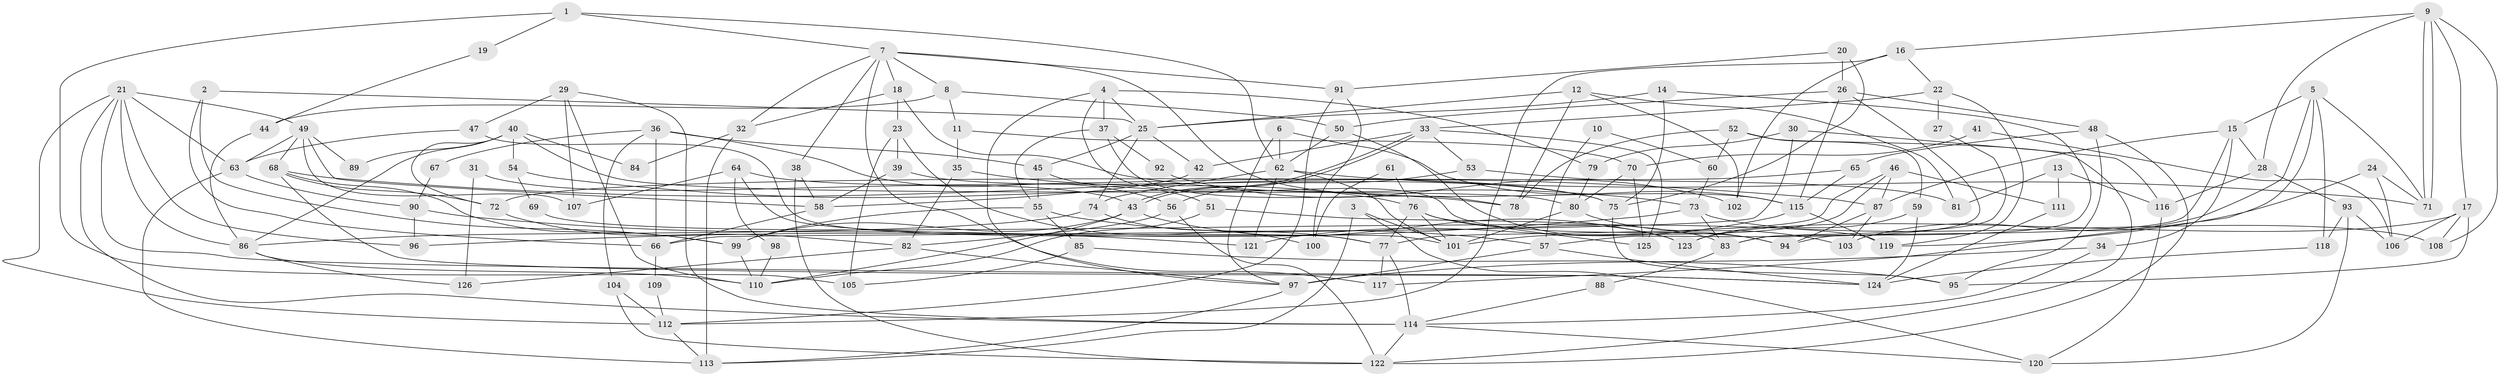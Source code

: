 // Generated by graph-tools (version 1.1) at 2025/11/02/27/25 16:11:24]
// undirected, 126 vertices, 252 edges
graph export_dot {
graph [start="1"]
  node [color=gray90,style=filled];
  1;
  2;
  3;
  4;
  5;
  6;
  7;
  8;
  9;
  10;
  11;
  12;
  13;
  14;
  15;
  16;
  17;
  18;
  19;
  20;
  21;
  22;
  23;
  24;
  25;
  26;
  27;
  28;
  29;
  30;
  31;
  32;
  33;
  34;
  35;
  36;
  37;
  38;
  39;
  40;
  41;
  42;
  43;
  44;
  45;
  46;
  47;
  48;
  49;
  50;
  51;
  52;
  53;
  54;
  55;
  56;
  57;
  58;
  59;
  60;
  61;
  62;
  63;
  64;
  65;
  66;
  67;
  68;
  69;
  70;
  71;
  72;
  73;
  74;
  75;
  76;
  77;
  78;
  79;
  80;
  81;
  82;
  83;
  84;
  85;
  86;
  87;
  88;
  89;
  90;
  91;
  92;
  93;
  94;
  95;
  96;
  97;
  98;
  99;
  100;
  101;
  102;
  103;
  104;
  105;
  106;
  107;
  108;
  109;
  110;
  111;
  112;
  113;
  114;
  115;
  116;
  117;
  118;
  119;
  120;
  121;
  122;
  123;
  124;
  125;
  126;
  1 -- 105;
  1 -- 7;
  1 -- 19;
  1 -- 62;
  2 -- 99;
  2 -- 25;
  2 -- 66;
  3 -- 120;
  3 -- 113;
  3 -- 101;
  4 -- 25;
  4 -- 94;
  4 -- 37;
  4 -- 79;
  4 -- 97;
  5 -- 15;
  5 -- 71;
  5 -- 103;
  5 -- 117;
  5 -- 118;
  6 -- 62;
  6 -- 97;
  6 -- 115;
  7 -- 117;
  7 -- 115;
  7 -- 8;
  7 -- 18;
  7 -- 32;
  7 -- 38;
  7 -- 91;
  8 -- 50;
  8 -- 11;
  8 -- 44;
  9 -- 71;
  9 -- 71;
  9 -- 16;
  9 -- 17;
  9 -- 28;
  9 -- 108;
  10 -- 60;
  10 -- 57;
  11 -- 35;
  11 -- 70;
  12 -- 25;
  12 -- 81;
  12 -- 78;
  12 -- 102;
  13 -- 111;
  13 -- 116;
  13 -- 81;
  14 -- 25;
  14 -- 83;
  14 -- 75;
  15 -- 87;
  15 -- 34;
  15 -- 28;
  15 -- 94;
  16 -- 22;
  16 -- 112;
  16 -- 102;
  17 -- 123;
  17 -- 95;
  17 -- 106;
  17 -- 108;
  18 -- 32;
  18 -- 23;
  18 -- 73;
  19 -- 44;
  20 -- 26;
  20 -- 91;
  20 -- 75;
  21 -- 63;
  21 -- 49;
  21 -- 86;
  21 -- 96;
  21 -- 112;
  21 -- 114;
  21 -- 124;
  22 -- 33;
  22 -- 119;
  22 -- 27;
  23 -- 77;
  23 -- 39;
  23 -- 105;
  24 -- 106;
  24 -- 71;
  24 -- 119;
  25 -- 45;
  25 -- 74;
  25 -- 42;
  26 -- 48;
  26 -- 115;
  26 -- 50;
  26 -- 57;
  27 -- 83;
  28 -- 93;
  28 -- 116;
  29 -- 114;
  29 -- 47;
  29 -- 107;
  29 -- 110;
  30 -- 66;
  30 -- 116;
  30 -- 79;
  31 -- 126;
  31 -- 43;
  32 -- 113;
  32 -- 84;
  33 -- 42;
  33 -- 43;
  33 -- 43;
  33 -- 53;
  33 -- 125;
  34 -- 97;
  34 -- 114;
  35 -- 76;
  35 -- 82;
  36 -- 104;
  36 -- 66;
  36 -- 45;
  36 -- 56;
  36 -- 67;
  37 -- 78;
  37 -- 55;
  37 -- 92;
  38 -- 58;
  38 -- 122;
  39 -- 75;
  39 -- 58;
  40 -- 86;
  40 -- 80;
  40 -- 54;
  40 -- 72;
  40 -- 84;
  40 -- 89;
  41 -- 106;
  41 -- 70;
  42 -- 58;
  43 -- 110;
  43 -- 99;
  43 -- 123;
  44 -- 86;
  45 -- 55;
  45 -- 51;
  46 -- 101;
  46 -- 77;
  46 -- 87;
  46 -- 111;
  47 -- 101;
  47 -- 63;
  48 -- 95;
  48 -- 122;
  48 -- 65;
  49 -- 68;
  49 -- 107;
  49 -- 58;
  49 -- 63;
  49 -- 89;
  50 -- 94;
  50 -- 62;
  51 -- 110;
  51 -- 83;
  52 -- 122;
  52 -- 59;
  52 -- 60;
  52 -- 78;
  53 -- 56;
  53 -- 81;
  54 -- 78;
  54 -- 69;
  55 -- 99;
  55 -- 57;
  55 -- 85;
  56 -- 82;
  56 -- 122;
  57 -- 97;
  57 -- 124;
  58 -- 66;
  59 -- 123;
  59 -- 124;
  60 -- 73;
  61 -- 100;
  61 -- 76;
  62 -- 71;
  62 -- 74;
  62 -- 101;
  62 -- 121;
  63 -- 90;
  63 -- 113;
  64 -- 77;
  64 -- 75;
  64 -- 98;
  64 -- 107;
  65 -- 72;
  65 -- 115;
  66 -- 109;
  67 -- 90;
  68 -- 124;
  68 -- 87;
  68 -- 72;
  68 -- 99;
  69 -- 119;
  70 -- 80;
  70 -- 125;
  72 -- 82;
  73 -- 108;
  73 -- 83;
  73 -- 96;
  74 -- 86;
  74 -- 100;
  75 -- 95;
  76 -- 125;
  76 -- 101;
  76 -- 77;
  76 -- 123;
  77 -- 114;
  77 -- 117;
  79 -- 80;
  80 -- 101;
  80 -- 103;
  82 -- 97;
  82 -- 126;
  83 -- 88;
  85 -- 95;
  85 -- 105;
  86 -- 110;
  86 -- 126;
  87 -- 103;
  87 -- 94;
  88 -- 114;
  90 -- 121;
  90 -- 96;
  91 -- 112;
  91 -- 100;
  92 -- 102;
  93 -- 118;
  93 -- 106;
  93 -- 120;
  97 -- 113;
  98 -- 110;
  99 -- 110;
  104 -- 122;
  104 -- 112;
  109 -- 112;
  111 -- 124;
  112 -- 113;
  114 -- 122;
  114 -- 120;
  115 -- 119;
  115 -- 121;
  116 -- 120;
  118 -- 124;
}
